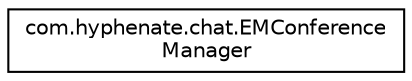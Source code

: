 digraph "类继承关系图"
{
  edge [fontname="Helvetica",fontsize="10",labelfontname="Helvetica",labelfontsize="10"];
  node [fontname="Helvetica",fontsize="10",shape=record];
  rankdir="LR";
  Node1 [label="com.hyphenate.chat.EMConference\lManager",height=0.2,width=0.4,color="black", fillcolor="white", style="filled",URL="$classcom_1_1hyphenate_1_1chat_1_1EMConferenceManager.html"];
}
